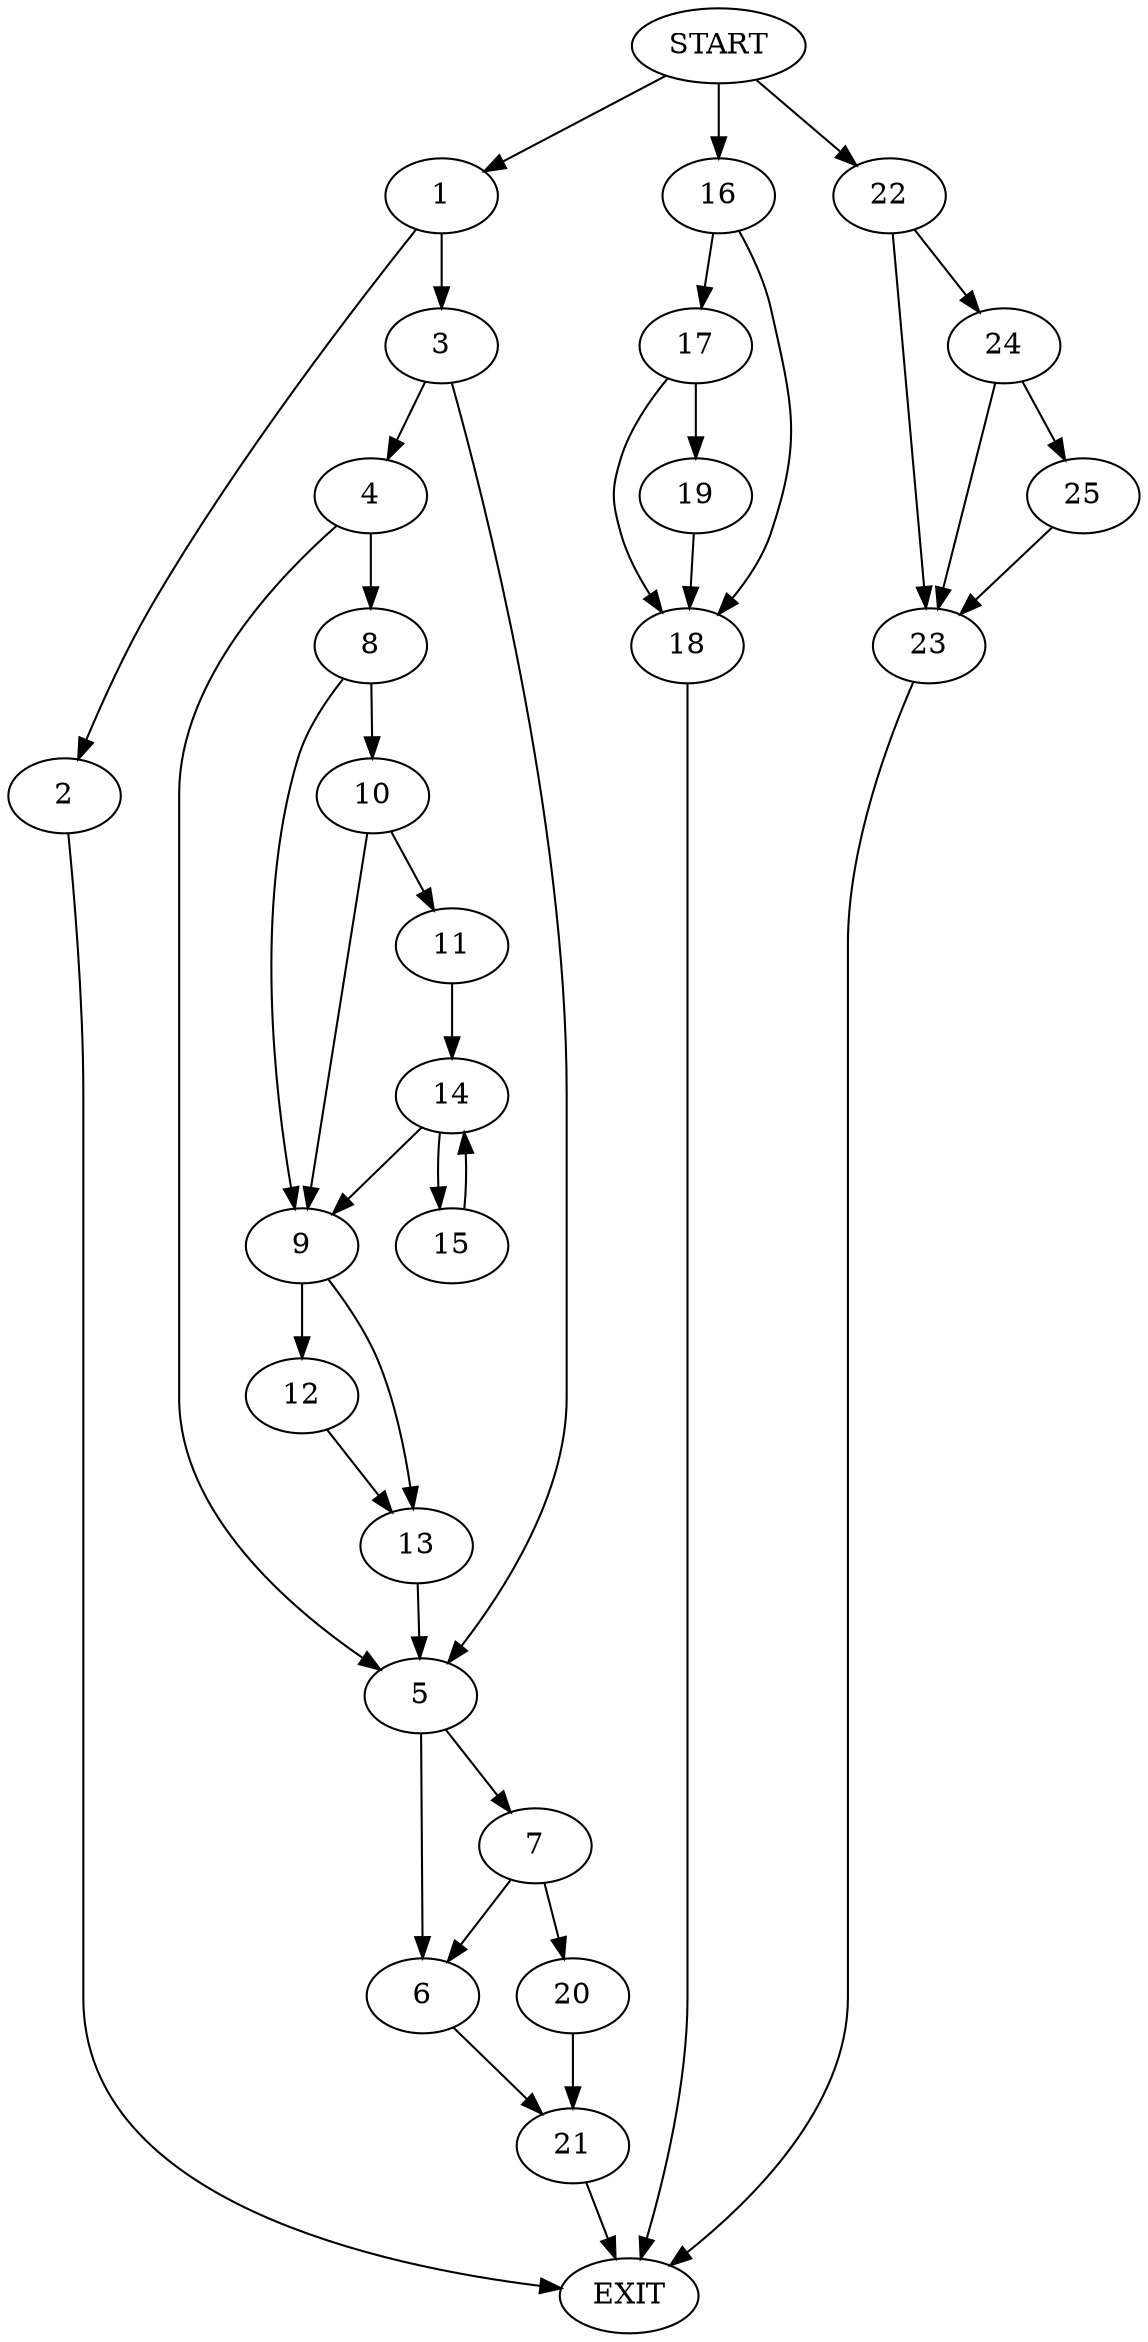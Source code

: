 digraph {
0 [label="START"]
26 [label="EXIT"]
0 -> 1
1 -> 2
1 -> 3
2 -> 26
3 -> 4
3 -> 5
5 -> 6
5 -> 7
4 -> 8
4 -> 5
8 -> 9
8 -> 10
10 -> 11
10 -> 9
9 -> 12
9 -> 13
11 -> 14
14 -> 15
14 -> 9
15 -> 14
12 -> 13
13 -> 5
0 -> 16
16 -> 17
16 -> 18
17 -> 18
17 -> 19
18 -> 26
19 -> 18
7 -> 6
7 -> 20
6 -> 21
20 -> 21
21 -> 26
0 -> 22
22 -> 23
22 -> 24
24 -> 23
24 -> 25
23 -> 26
25 -> 23
}

